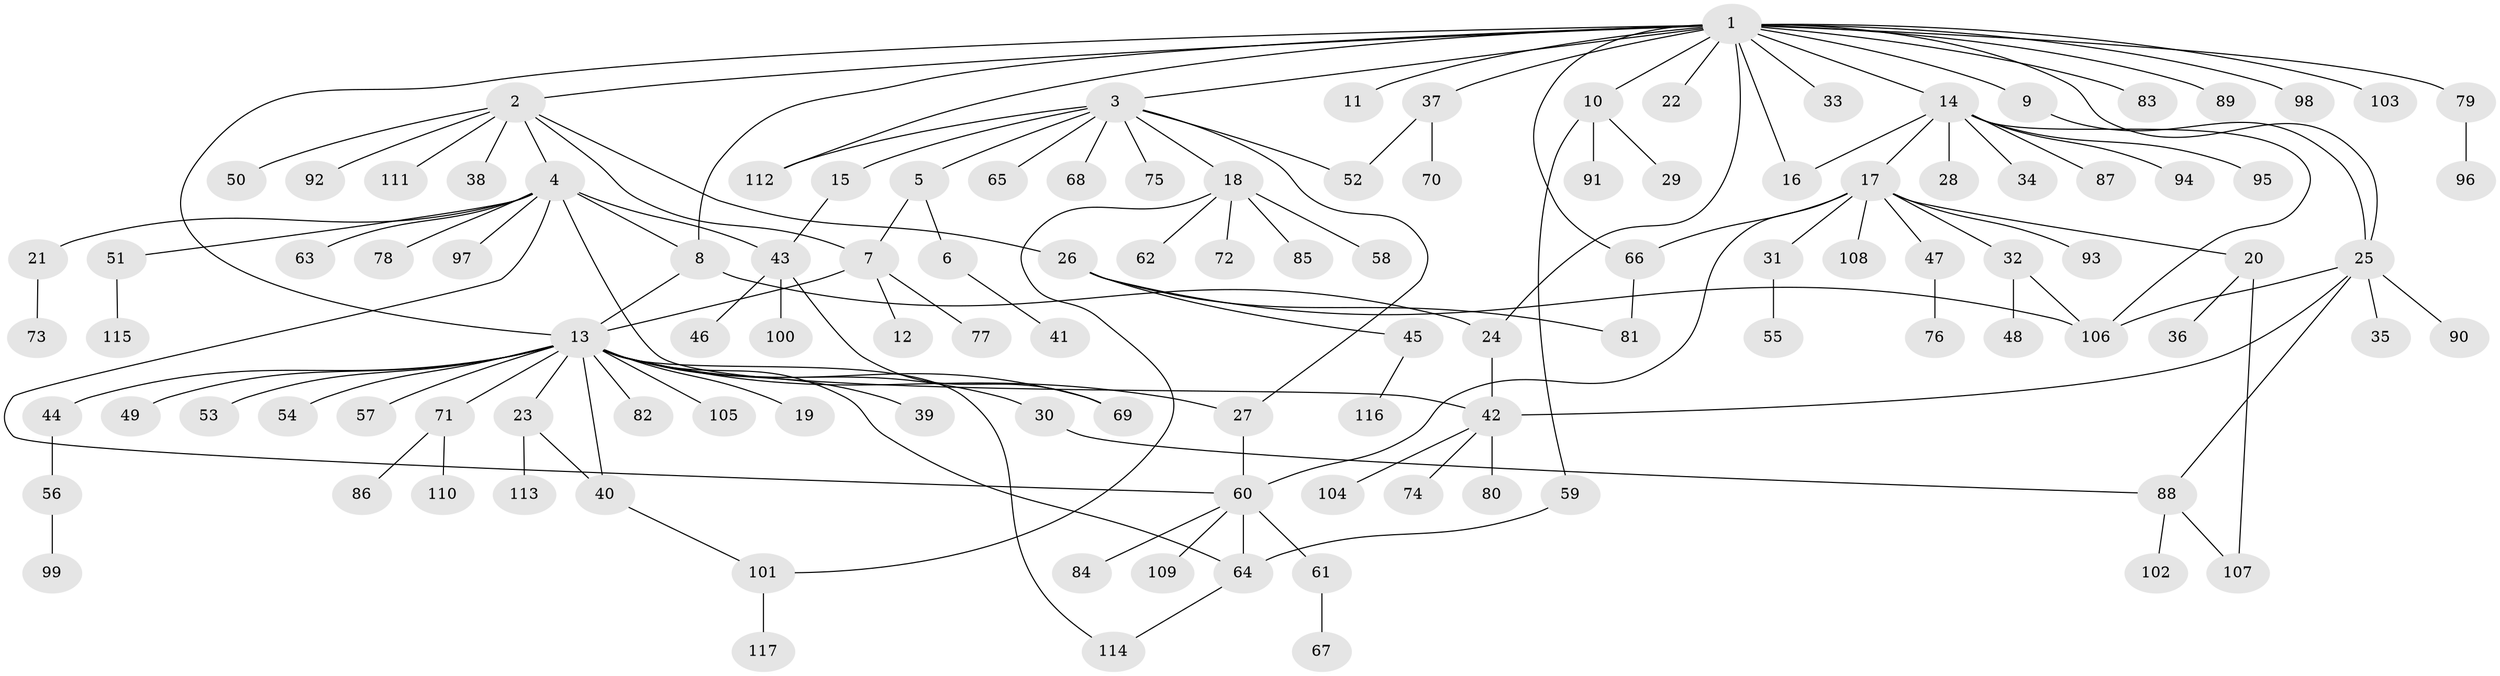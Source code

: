 // coarse degree distribution, {20: 0.02127659574468085, 7: 0.02127659574468085, 9: 0.02127659574468085, 15: 0.010638297872340425, 3: 0.0851063829787234, 1: 0.5851063829787234, 4: 0.0425531914893617, 2: 0.1702127659574468, 8: 0.02127659574468085, 5: 0.02127659574468085}
// Generated by graph-tools (version 1.1) at 2025/23/03/03/25 07:23:48]
// undirected, 117 vertices, 144 edges
graph export_dot {
graph [start="1"]
  node [color=gray90,style=filled];
  1;
  2;
  3;
  4;
  5;
  6;
  7;
  8;
  9;
  10;
  11;
  12;
  13;
  14;
  15;
  16;
  17;
  18;
  19;
  20;
  21;
  22;
  23;
  24;
  25;
  26;
  27;
  28;
  29;
  30;
  31;
  32;
  33;
  34;
  35;
  36;
  37;
  38;
  39;
  40;
  41;
  42;
  43;
  44;
  45;
  46;
  47;
  48;
  49;
  50;
  51;
  52;
  53;
  54;
  55;
  56;
  57;
  58;
  59;
  60;
  61;
  62;
  63;
  64;
  65;
  66;
  67;
  68;
  69;
  70;
  71;
  72;
  73;
  74;
  75;
  76;
  77;
  78;
  79;
  80;
  81;
  82;
  83;
  84;
  85;
  86;
  87;
  88;
  89;
  90;
  91;
  92;
  93;
  94;
  95;
  96;
  97;
  98;
  99;
  100;
  101;
  102;
  103;
  104;
  105;
  106;
  107;
  108;
  109;
  110;
  111;
  112;
  113;
  114;
  115;
  116;
  117;
  1 -- 2;
  1 -- 3;
  1 -- 8;
  1 -- 9;
  1 -- 10;
  1 -- 11;
  1 -- 13;
  1 -- 14;
  1 -- 16;
  1 -- 22;
  1 -- 24;
  1 -- 25;
  1 -- 33;
  1 -- 37;
  1 -- 66;
  1 -- 79;
  1 -- 83;
  1 -- 89;
  1 -- 98;
  1 -- 103;
  1 -- 112;
  2 -- 4;
  2 -- 7;
  2 -- 26;
  2 -- 38;
  2 -- 50;
  2 -- 92;
  2 -- 111;
  3 -- 5;
  3 -- 15;
  3 -- 18;
  3 -- 27;
  3 -- 52;
  3 -- 65;
  3 -- 68;
  3 -- 75;
  3 -- 112;
  4 -- 8;
  4 -- 21;
  4 -- 42;
  4 -- 43;
  4 -- 51;
  4 -- 60;
  4 -- 63;
  4 -- 78;
  4 -- 97;
  5 -- 6;
  5 -- 7;
  6 -- 41;
  7 -- 12;
  7 -- 13;
  7 -- 77;
  8 -- 13;
  8 -- 24;
  9 -- 25;
  10 -- 29;
  10 -- 59;
  10 -- 91;
  13 -- 19;
  13 -- 23;
  13 -- 27;
  13 -- 30;
  13 -- 39;
  13 -- 40;
  13 -- 44;
  13 -- 49;
  13 -- 53;
  13 -- 54;
  13 -- 57;
  13 -- 64;
  13 -- 69;
  13 -- 71;
  13 -- 82;
  13 -- 105;
  13 -- 114;
  14 -- 16;
  14 -- 17;
  14 -- 28;
  14 -- 34;
  14 -- 87;
  14 -- 94;
  14 -- 95;
  14 -- 106;
  15 -- 43;
  17 -- 20;
  17 -- 31;
  17 -- 32;
  17 -- 47;
  17 -- 60;
  17 -- 66;
  17 -- 93;
  17 -- 108;
  18 -- 58;
  18 -- 62;
  18 -- 72;
  18 -- 85;
  18 -- 101;
  20 -- 36;
  20 -- 107;
  21 -- 73;
  23 -- 40;
  23 -- 113;
  24 -- 42;
  25 -- 35;
  25 -- 42;
  25 -- 88;
  25 -- 90;
  25 -- 106;
  26 -- 45;
  26 -- 81;
  26 -- 106;
  27 -- 60;
  30 -- 88;
  31 -- 55;
  32 -- 48;
  32 -- 106;
  37 -- 52;
  37 -- 70;
  40 -- 101;
  42 -- 74;
  42 -- 80;
  42 -- 104;
  43 -- 46;
  43 -- 69;
  43 -- 100;
  44 -- 56;
  45 -- 116;
  47 -- 76;
  51 -- 115;
  56 -- 99;
  59 -- 64;
  60 -- 61;
  60 -- 64;
  60 -- 84;
  60 -- 109;
  61 -- 67;
  64 -- 114;
  66 -- 81;
  71 -- 86;
  71 -- 110;
  79 -- 96;
  88 -- 102;
  88 -- 107;
  101 -- 117;
}
